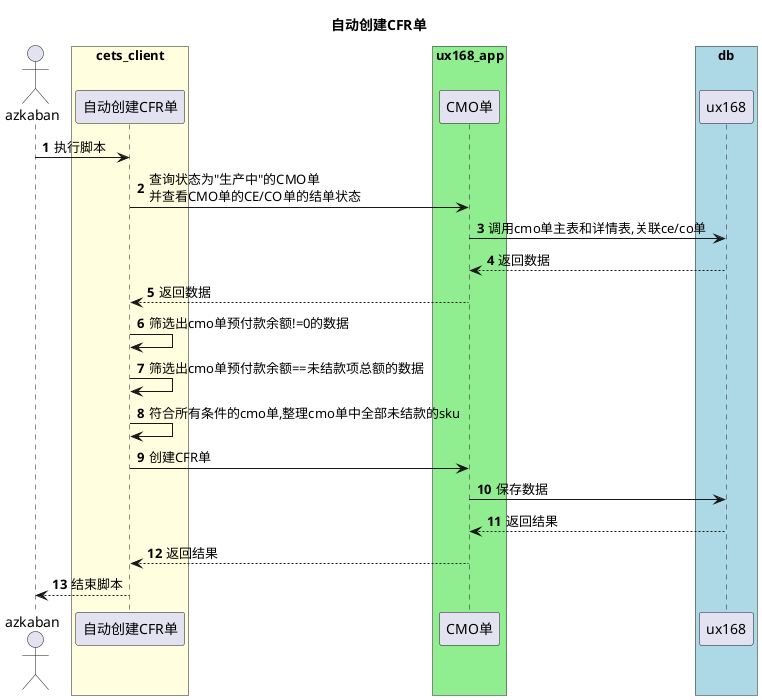 @startuml
title 自动创建CFR单
autonumber

actor "azkaban" as azkaban


box "cets_client" #lightYellow
participant "自动创建CFR单" as t1
end box

box "ux168_app" #lightGreen
participant "CMO单" as t2
end box

box "db" #lightBlue
participant "ux168" as db
end box

azkaban -> t1 : 执行脚本
t1 -> t2 : 查询状态为"生产中"的CMO单\n并查看CMO单的CE/CO单的结单状态
t2 -> db : 调用cmo单主表和详情表,关联ce/co单
db --> t2 : 返回数据
t2 --> t1 : 返回数据
t1 -> t1 : 筛选出cmo单预付款余额!=0的数据
t1 -> t1 : 筛选出cmo单预付款余额==未结款项总额的数据
t1 -> t1 : 符合所有条件的cmo单,整理cmo单中全部未结款的sku
t1 -> t2 : 创建CFR单
t2 -> db : 保存数据
db --> t2 : 返回结果
t2 --> t1 : 返回结果
t1 --> azkaban : 结束脚本

@enduml